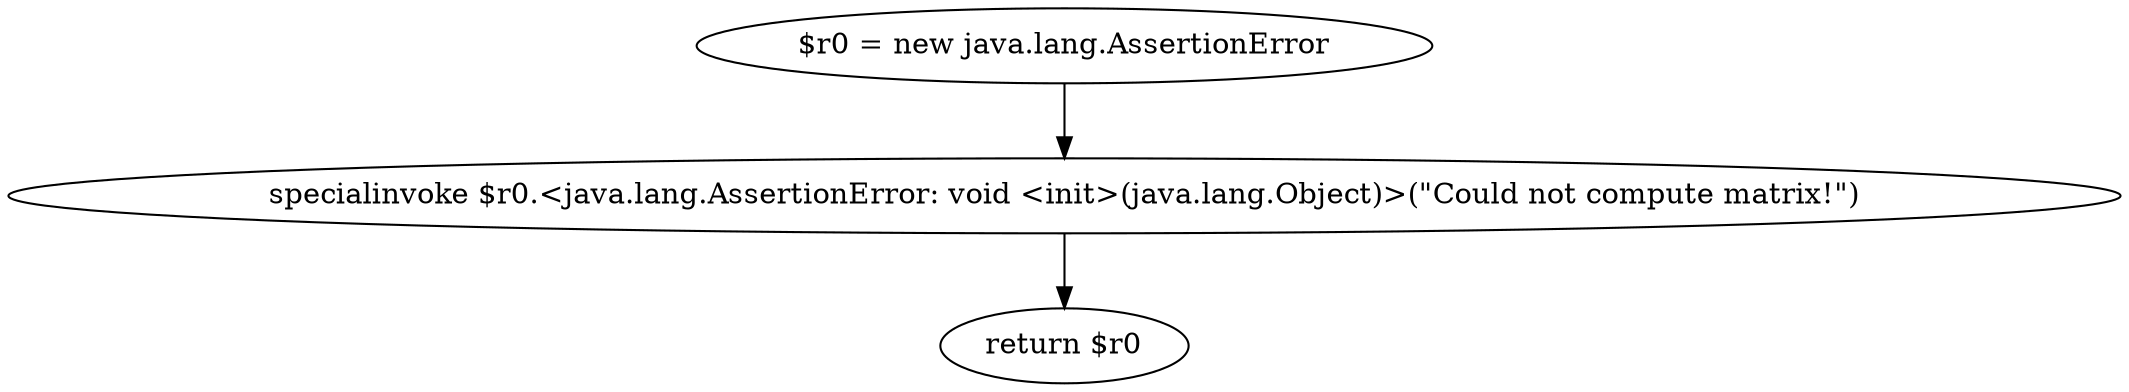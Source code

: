 digraph "unitGraph" {
    "$r0 = new java.lang.AssertionError"
    "specialinvoke $r0.<java.lang.AssertionError: void <init>(java.lang.Object)>(\"Could not compute matrix!\")"
    "return $r0"
    "$r0 = new java.lang.AssertionError"->"specialinvoke $r0.<java.lang.AssertionError: void <init>(java.lang.Object)>(\"Could not compute matrix!\")";
    "specialinvoke $r0.<java.lang.AssertionError: void <init>(java.lang.Object)>(\"Could not compute matrix!\")"->"return $r0";
}
